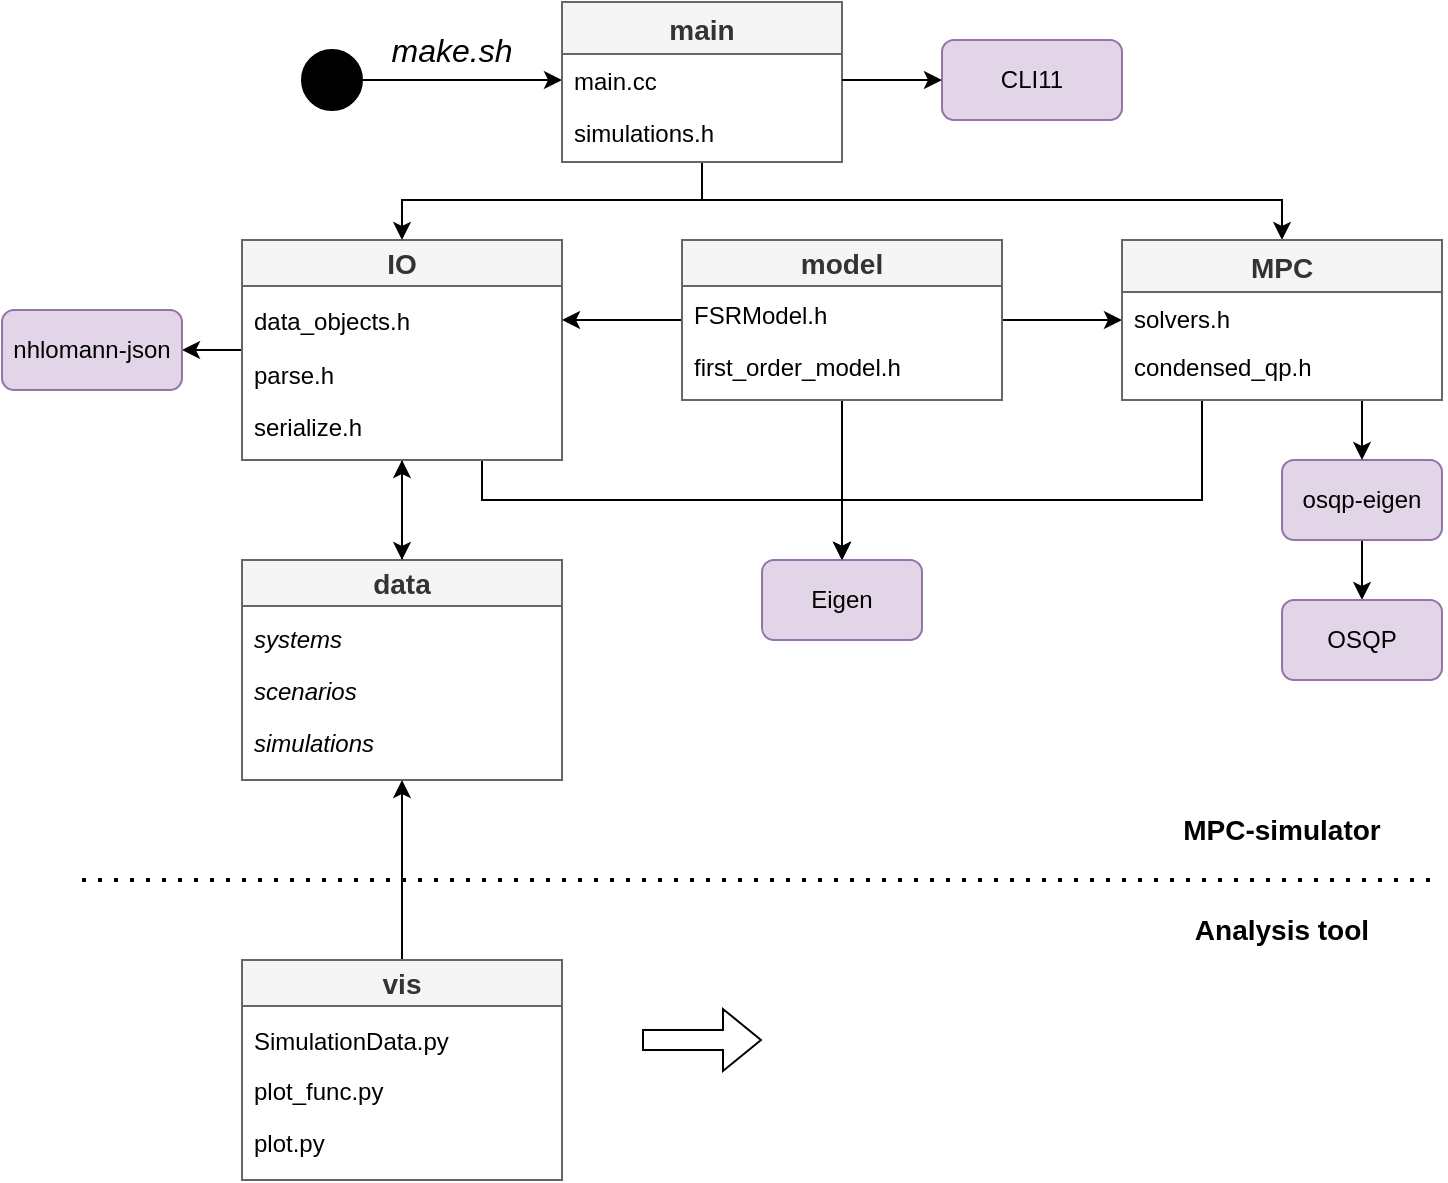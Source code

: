 <mxfile version="21.3.4" type="github">
  <diagram id="A-3z6pfksdwcIngbcSIF" name="Page-1">
    <mxGraphModel dx="1360" dy="915" grid="1" gridSize="10" guides="1" tooltips="1" connect="1" arrows="1" fold="1" page="1" pageScale="1" pageWidth="827" pageHeight="1169" math="0" shadow="0">
      <root>
        <mxCell id="0" />
        <mxCell id="1" parent="0" />
        <mxCell id="h4jTyCjpcjY-aRovbTd--44" style="edgeStyle=orthogonalEdgeStyle;rounded=0;orthogonalLoop=1;jettySize=auto;html=1;exitX=0.5;exitY=0;exitDx=0;exitDy=0;entryX=0.5;entryY=1;entryDx=0;entryDy=0;fontSize=16;" parent="1" source="h4jTyCjpcjY-aRovbTd--1" target="h4jTyCjpcjY-aRovbTd--3" edge="1">
          <mxGeometry relative="1" as="geometry" />
        </mxCell>
        <mxCell id="h4jTyCjpcjY-aRovbTd--1" value="&lt;font style=&quot;font-size: 14px;&quot;&gt;data&lt;/font&gt;" style="swimlane;whiteSpace=wrap;html=1;fillColor=#f5f5f5;fontColor=#333333;strokeColor=#666666;" parent="1" vertex="1">
          <mxGeometry x="160" y="320" width="160" height="110" as="geometry" />
        </mxCell>
        <mxCell id="h4jTyCjpcjY-aRovbTd--78" value="systems" style="text;strokeColor=none;fillColor=none;align=left;verticalAlign=top;spacingLeft=4;spacingRight=4;overflow=hidden;rotatable=0;points=[[0,0.5],[1,0.5]];portConstraint=eastwest;fontSize=12;fontStyle=2" parent="h4jTyCjpcjY-aRovbTd--1" vertex="1">
          <mxGeometry y="26" width="160" height="26" as="geometry" />
        </mxCell>
        <mxCell id="h4jTyCjpcjY-aRovbTd--79" value="scenarios" style="text;strokeColor=none;fillColor=none;align=left;verticalAlign=top;spacingLeft=4;spacingRight=4;overflow=hidden;rotatable=0;points=[[0,0.5],[1,0.5]];portConstraint=eastwest;fontSize=12;fontStyle=2" parent="h4jTyCjpcjY-aRovbTd--1" vertex="1">
          <mxGeometry y="52" width="160" height="26" as="geometry" />
        </mxCell>
        <mxCell id="h4jTyCjpcjY-aRovbTd--80" value="simulations" style="text;strokeColor=none;fillColor=none;align=left;verticalAlign=top;spacingLeft=4;spacingRight=4;overflow=hidden;rotatable=0;points=[[0,0.5],[1,0.5]];portConstraint=eastwest;fontSize=12;fontStyle=2" parent="h4jTyCjpcjY-aRovbTd--1" vertex="1">
          <mxGeometry y="78" width="160" height="26" as="geometry" />
        </mxCell>
        <mxCell id="h4jTyCjpcjY-aRovbTd--28" style="edgeStyle=orthogonalEdgeStyle;rounded=0;orthogonalLoop=1;jettySize=auto;html=1;exitX=0.5;exitY=1;exitDx=0;exitDy=0;entryX=0.5;entryY=0;entryDx=0;entryDy=0;fontSize=16;" parent="1" source="h4jTyCjpcjY-aRovbTd--3" target="h4jTyCjpcjY-aRovbTd--1" edge="1">
          <mxGeometry relative="1" as="geometry" />
        </mxCell>
        <mxCell id="h4jTyCjpcjY-aRovbTd--34" style="edgeStyle=orthogonalEdgeStyle;rounded=0;orthogonalLoop=1;jettySize=auto;html=1;exitX=0;exitY=0.5;exitDx=0;exitDy=0;entryX=1;entryY=0.5;entryDx=0;entryDy=0;fontSize=16;" parent="1" source="h4jTyCjpcjY-aRovbTd--3" target="h4jTyCjpcjY-aRovbTd--7" edge="1">
          <mxGeometry relative="1" as="geometry" />
        </mxCell>
        <mxCell id="KQM3if-_3TN-MtTE4v_3-2" style="edgeStyle=orthogonalEdgeStyle;rounded=0;orthogonalLoop=1;jettySize=auto;html=1;exitX=0.75;exitY=1;exitDx=0;exitDy=0;entryX=0.5;entryY=0;entryDx=0;entryDy=0;" edge="1" parent="1" source="h4jTyCjpcjY-aRovbTd--3" target="h4jTyCjpcjY-aRovbTd--14">
          <mxGeometry relative="1" as="geometry">
            <Array as="points">
              <mxPoint x="280" y="290" />
              <mxPoint x="460" y="290" />
            </Array>
          </mxGeometry>
        </mxCell>
        <mxCell id="h4jTyCjpcjY-aRovbTd--3" value="&lt;font style=&quot;font-size: 14px;&quot;&gt;IO&lt;/font&gt;" style="swimlane;whiteSpace=wrap;html=1;fillColor=#f5f5f5;fontColor=#333333;strokeColor=#666666;" parent="1" vertex="1">
          <mxGeometry x="160" y="160" width="160" height="110" as="geometry">
            <mxRectangle x="160" y="240" width="50" height="30" as="alternateBounds" />
          </mxGeometry>
        </mxCell>
        <mxCell id="h4jTyCjpcjY-aRovbTd--73" value="data_objects.h" style="text;strokeColor=none;fillColor=none;align=left;verticalAlign=top;spacingLeft=4;spacingRight=4;overflow=hidden;rotatable=0;points=[[0,0.5],[1,0.5]];portConstraint=eastwest;fontSize=12;" parent="h4jTyCjpcjY-aRovbTd--3" vertex="1">
          <mxGeometry y="27" width="160" height="26" as="geometry" />
        </mxCell>
        <mxCell id="h4jTyCjpcjY-aRovbTd--75" value="parse.h&#xa;" style="text;strokeColor=none;fillColor=none;align=left;verticalAlign=top;spacingLeft=4;spacingRight=4;overflow=hidden;rotatable=0;points=[[0,0.5],[1,0.5]];portConstraint=eastwest;fontSize=12;" parent="h4jTyCjpcjY-aRovbTd--3" vertex="1">
          <mxGeometry y="54" width="140" height="26" as="geometry" />
        </mxCell>
        <mxCell id="h4jTyCjpcjY-aRovbTd--76" value="serialize.h" style="text;strokeColor=none;fillColor=none;align=left;verticalAlign=top;spacingLeft=4;spacingRight=4;overflow=hidden;rotatable=0;points=[[0,0.5],[1,0.5]];portConstraint=eastwest;fontSize=12;" parent="h4jTyCjpcjY-aRovbTd--3" vertex="1">
          <mxGeometry y="80" width="160" height="26" as="geometry" />
        </mxCell>
        <mxCell id="h4jTyCjpcjY-aRovbTd--43" style="edgeStyle=orthogonalEdgeStyle;rounded=0;orthogonalLoop=1;jettySize=auto;html=1;exitX=0.5;exitY=0;exitDx=0;exitDy=0;entryX=0.5;entryY=1;entryDx=0;entryDy=0;fontSize=16;" parent="1" source="h4jTyCjpcjY-aRovbTd--4" target="h4jTyCjpcjY-aRovbTd--1" edge="1">
          <mxGeometry relative="1" as="geometry" />
        </mxCell>
        <mxCell id="h4jTyCjpcjY-aRovbTd--4" value="&lt;font style=&quot;font-size: 14px;&quot;&gt;vis&lt;/font&gt;" style="swimlane;whiteSpace=wrap;html=1;fillColor=#f5f5f5;fontColor=#333333;strokeColor=#666666;" parent="1" vertex="1">
          <mxGeometry x="160" y="520" width="160" height="110" as="geometry" />
        </mxCell>
        <mxCell id="h4jTyCjpcjY-aRovbTd--82" value="SimulationData.py" style="text;strokeColor=none;fillColor=none;align=left;verticalAlign=top;spacingLeft=4;spacingRight=4;overflow=hidden;rotatable=0;points=[[0,0.5],[1,0.5]];portConstraint=eastwest;fontSize=12;" parent="h4jTyCjpcjY-aRovbTd--4" vertex="1">
          <mxGeometry y="27" width="160" height="26" as="geometry" />
        </mxCell>
        <mxCell id="h4jTyCjpcjY-aRovbTd--83" value="plot_func.py" style="text;strokeColor=none;fillColor=none;align=left;verticalAlign=top;spacingLeft=4;spacingRight=4;overflow=hidden;rotatable=0;points=[[0,0.5],[1,0.5]];portConstraint=eastwest;fontSize=12;" parent="h4jTyCjpcjY-aRovbTd--4" vertex="1">
          <mxGeometry y="52" width="160" height="26" as="geometry" />
        </mxCell>
        <mxCell id="KQM3if-_3TN-MtTE4v_3-12" value="plot.py" style="text;strokeColor=none;fillColor=none;align=left;verticalAlign=top;spacingLeft=4;spacingRight=4;overflow=hidden;rotatable=0;points=[[0,0.5],[1,0.5]];portConstraint=eastwest;fontSize=12;" vertex="1" parent="h4jTyCjpcjY-aRovbTd--4">
          <mxGeometry y="78" width="160" height="26" as="geometry" />
        </mxCell>
        <mxCell id="KQM3if-_3TN-MtTE4v_3-1" style="edgeStyle=orthogonalEdgeStyle;rounded=0;orthogonalLoop=1;jettySize=auto;html=1;exitX=0.5;exitY=1;exitDx=0;exitDy=0;entryX=0.5;entryY=0;entryDx=0;entryDy=0;" edge="1" parent="1" source="h4jTyCjpcjY-aRovbTd--6" target="h4jTyCjpcjY-aRovbTd--14">
          <mxGeometry relative="1" as="geometry" />
        </mxCell>
        <mxCell id="KQM3if-_3TN-MtTE4v_3-26" style="edgeStyle=orthogonalEdgeStyle;rounded=0;orthogonalLoop=1;jettySize=auto;html=1;exitX=1;exitY=0.5;exitDx=0;exitDy=0;" edge="1" parent="1" source="h4jTyCjpcjY-aRovbTd--6" target="h4jTyCjpcjY-aRovbTd--63">
          <mxGeometry relative="1" as="geometry" />
        </mxCell>
        <mxCell id="KQM3if-_3TN-MtTE4v_3-27" value="" style="edgeStyle=orthogonalEdgeStyle;rounded=0;orthogonalLoop=1;jettySize=auto;html=1;entryX=1;entryY=0.5;entryDx=0;entryDy=0;" edge="1" parent="1" source="h4jTyCjpcjY-aRovbTd--6" target="h4jTyCjpcjY-aRovbTd--73">
          <mxGeometry relative="1" as="geometry" />
        </mxCell>
        <mxCell id="h4jTyCjpcjY-aRovbTd--6" value="&lt;font style=&quot;font-size: 14px;&quot;&gt;model&lt;/font&gt;" style="swimlane;whiteSpace=wrap;html=1;fillColor=#f5f5f5;fontColor=#333333;strokeColor=#666666;" parent="1" vertex="1">
          <mxGeometry x="380" y="160" width="160" height="80" as="geometry" />
        </mxCell>
        <mxCell id="h4jTyCjpcjY-aRovbTd--69" value="FSRModel.h" style="text;strokeColor=none;fillColor=none;align=left;verticalAlign=top;spacingLeft=4;spacingRight=4;overflow=hidden;rotatable=0;points=[[0,0.5],[1,0.5]];portConstraint=eastwest;fontSize=12;" parent="h4jTyCjpcjY-aRovbTd--6" vertex="1">
          <mxGeometry y="24" width="160" height="26" as="geometry" />
        </mxCell>
        <mxCell id="h4jTyCjpcjY-aRovbTd--70" value="first_order_model.h" style="text;strokeColor=none;fillColor=none;align=left;verticalAlign=top;spacingLeft=4;spacingRight=4;overflow=hidden;rotatable=0;points=[[0,0.5],[1,0.5]];portConstraint=eastwest;fontSize=12;" parent="h4jTyCjpcjY-aRovbTd--6" vertex="1">
          <mxGeometry y="50" width="160" height="26" as="geometry" />
        </mxCell>
        <mxCell id="h4jTyCjpcjY-aRovbTd--7" value="nhlomann-json" style="rounded=1;whiteSpace=wrap;html=1;fillColor=#e1d5e7;strokeColor=#9673a6;" parent="1" vertex="1">
          <mxGeometry x="40" y="195" width="90" height="40" as="geometry" />
        </mxCell>
        <mxCell id="h4jTyCjpcjY-aRovbTd--38" style="edgeStyle=orthogonalEdgeStyle;rounded=0;orthogonalLoop=1;jettySize=auto;html=1;exitX=0.5;exitY=1;exitDx=0;exitDy=0;entryX=0.5;entryY=0;entryDx=0;entryDy=0;fontSize=16;" parent="1" source="h4jTyCjpcjY-aRovbTd--9" target="h4jTyCjpcjY-aRovbTd--11" edge="1">
          <mxGeometry relative="1" as="geometry" />
        </mxCell>
        <mxCell id="h4jTyCjpcjY-aRovbTd--9" value="osqp-eigen" style="rounded=1;whiteSpace=wrap;html=1;fillColor=#e1d5e7;strokeColor=#9673a6;" parent="1" vertex="1">
          <mxGeometry x="680" y="270" width="80" height="40" as="geometry" />
        </mxCell>
        <mxCell id="h4jTyCjpcjY-aRovbTd--11" value="OSQP" style="rounded=1;whiteSpace=wrap;html=1;fillColor=#e1d5e7;strokeColor=#9673a6;" parent="1" vertex="1">
          <mxGeometry x="680" y="340" width="80" height="40" as="geometry" />
        </mxCell>
        <mxCell id="h4jTyCjpcjY-aRovbTd--14" value="Eigen" style="rounded=1;whiteSpace=wrap;html=1;fillColor=#e1d5e7;strokeColor=#9673a6;" parent="1" vertex="1">
          <mxGeometry x="420" y="320" width="80" height="40" as="geometry" />
        </mxCell>
        <mxCell id="KQM3if-_3TN-MtTE4v_3-21" style="edgeStyle=orthogonalEdgeStyle;rounded=0;orthogonalLoop=1;jettySize=auto;html=1;exitX=1;exitY=0.5;exitDx=0;exitDy=0;entryX=0;entryY=0.5;entryDx=0;entryDy=0;" edge="1" parent="1" source="h4jTyCjpcjY-aRovbTd--17" target="KQM3if-_3TN-MtTE4v_3-13">
          <mxGeometry relative="1" as="geometry" />
        </mxCell>
        <mxCell id="h4jTyCjpcjY-aRovbTd--17" value="" style="ellipse;whiteSpace=wrap;html=1;aspect=fixed;fillColor=#000000;" parent="1" vertex="1">
          <mxGeometry x="190" y="65" width="30" height="30" as="geometry" />
        </mxCell>
        <mxCell id="h4jTyCjpcjY-aRovbTd--19" value="&lt;i&gt;&lt;font style=&quot;font-size: 16px;&quot;&gt;make.sh&lt;/font&gt;&lt;/i&gt;" style="text;html=1;strokeColor=none;fillColor=none;align=center;verticalAlign=middle;whiteSpace=wrap;rounded=0;" parent="1" vertex="1">
          <mxGeometry x="230" y="50" width="70" height="30" as="geometry" />
        </mxCell>
        <mxCell id="h4jTyCjpcjY-aRovbTd--20" value="CLI11" style="rounded=1;whiteSpace=wrap;html=1;fillColor=#e1d5e7;strokeColor=#9673a6;" parent="1" vertex="1">
          <mxGeometry x="510" y="60" width="90" height="40" as="geometry" />
        </mxCell>
        <mxCell id="KQM3if-_3TN-MtTE4v_3-19" style="edgeStyle=orthogonalEdgeStyle;rounded=0;orthogonalLoop=1;jettySize=auto;html=1;exitX=0.5;exitY=1;exitDx=0;exitDy=0;entryX=0.5;entryY=0;entryDx=0;entryDy=0;" edge="1" parent="1" source="h4jTyCjpcjY-aRovbTd--58" target="h4jTyCjpcjY-aRovbTd--3">
          <mxGeometry relative="1" as="geometry">
            <Array as="points">
              <mxPoint x="390" y="140" />
              <mxPoint x="240" y="140" />
            </Array>
          </mxGeometry>
        </mxCell>
        <mxCell id="KQM3if-_3TN-MtTE4v_3-20" style="edgeStyle=orthogonalEdgeStyle;rounded=0;orthogonalLoop=1;jettySize=auto;html=1;exitX=0.5;exitY=1;exitDx=0;exitDy=0;entryX=0.5;entryY=0;entryDx=0;entryDy=0;" edge="1" parent="1" source="h4jTyCjpcjY-aRovbTd--58" target="h4jTyCjpcjY-aRovbTd--63">
          <mxGeometry relative="1" as="geometry">
            <Array as="points">
              <mxPoint x="390" y="140" />
              <mxPoint x="680" y="140" />
            </Array>
          </mxGeometry>
        </mxCell>
        <mxCell id="h4jTyCjpcjY-aRovbTd--58" value="main" style="swimlane;fontStyle=1;childLayout=stackLayout;horizontal=1;startSize=26;fillColor=#f5f5f5;horizontalStack=0;resizeParent=1;resizeParentMax=0;resizeLast=0;collapsible=1;marginBottom=0;fontSize=14;fontColor=#333333;strokeColor=#666666;" parent="1" vertex="1">
          <mxGeometry x="320" y="41" width="140" height="80" as="geometry" />
        </mxCell>
        <mxCell id="KQM3if-_3TN-MtTE4v_3-13" value="main.cc" style="text;strokeColor=none;fillColor=none;align=left;verticalAlign=top;spacingLeft=4;spacingRight=4;overflow=hidden;rotatable=0;points=[[0,0.5],[1,0.5]];portConstraint=eastwest;fontSize=12;" vertex="1" parent="h4jTyCjpcjY-aRovbTd--58">
          <mxGeometry y="26" width="140" height="26" as="geometry" />
        </mxCell>
        <mxCell id="h4jTyCjpcjY-aRovbTd--81" value="simulations.h" style="text;strokeColor=none;fillColor=none;align=left;verticalAlign=top;spacingLeft=4;spacingRight=4;overflow=hidden;rotatable=0;points=[[0,0.5],[1,0.5]];portConstraint=eastwest;fontSize=12;" parent="h4jTyCjpcjY-aRovbTd--58" vertex="1">
          <mxGeometry y="52" width="140" height="28" as="geometry" />
        </mxCell>
        <mxCell id="KQM3if-_3TN-MtTE4v_3-9" style="edgeStyle=orthogonalEdgeStyle;rounded=0;orthogonalLoop=1;jettySize=auto;html=1;exitX=0.25;exitY=1;exitDx=0;exitDy=0;entryX=0.5;entryY=0;entryDx=0;entryDy=0;" edge="1" parent="1" source="h4jTyCjpcjY-aRovbTd--63" target="h4jTyCjpcjY-aRovbTd--14">
          <mxGeometry relative="1" as="geometry">
            <Array as="points">
              <mxPoint x="640" y="290" />
              <mxPoint x="460" y="290" />
            </Array>
          </mxGeometry>
        </mxCell>
        <mxCell id="KQM3if-_3TN-MtTE4v_3-10" style="edgeStyle=orthogonalEdgeStyle;rounded=0;orthogonalLoop=1;jettySize=auto;html=1;exitX=0.75;exitY=1;exitDx=0;exitDy=0;entryX=0.5;entryY=0;entryDx=0;entryDy=0;" edge="1" parent="1" source="h4jTyCjpcjY-aRovbTd--63" target="h4jTyCjpcjY-aRovbTd--9">
          <mxGeometry relative="1" as="geometry" />
        </mxCell>
        <mxCell id="h4jTyCjpcjY-aRovbTd--63" value="MPC" style="swimlane;fontStyle=1;childLayout=stackLayout;horizontal=1;startSize=26;fillColor=#f5f5f5;horizontalStack=0;resizeParent=1;resizeParentMax=0;resizeLast=0;collapsible=1;marginBottom=0;fontSize=14;fontColor=#333333;strokeColor=#666666;" parent="1" vertex="1">
          <mxGeometry x="600" y="160" width="160" height="80" as="geometry" />
        </mxCell>
        <mxCell id="h4jTyCjpcjY-aRovbTd--65" value="solvers.h" style="text;strokeColor=none;fillColor=none;align=left;verticalAlign=top;spacingLeft=4;spacingRight=4;overflow=hidden;rotatable=0;points=[[0,0.5],[1,0.5]];portConstraint=eastwest;fontSize=12;" parent="h4jTyCjpcjY-aRovbTd--63" vertex="1">
          <mxGeometry y="26" width="160" height="24" as="geometry" />
        </mxCell>
        <mxCell id="h4jTyCjpcjY-aRovbTd--117" value="condensed_qp.h" style="text;strokeColor=none;fillColor=none;align=left;verticalAlign=top;spacingLeft=4;spacingRight=4;overflow=hidden;rotatable=0;points=[[0,0.5],[1,0.5]];portConstraint=eastwest;fontSize=12;" parent="h4jTyCjpcjY-aRovbTd--63" vertex="1">
          <mxGeometry y="50" width="160" height="30" as="geometry" />
        </mxCell>
        <mxCell id="h4jTyCjpcjY-aRovbTd--84" value="" style="shape=flexArrow;endArrow=classic;html=1;rounded=0;fontSize=12;" parent="1" edge="1">
          <mxGeometry width="50" height="50" relative="1" as="geometry">
            <mxPoint x="360" y="560" as="sourcePoint" />
            <mxPoint x="420" y="560" as="targetPoint" />
          </mxGeometry>
        </mxCell>
        <mxCell id="h4jTyCjpcjY-aRovbTd--150" value="" style="endArrow=none;dashed=1;html=1;dashPattern=1 3;strokeWidth=2;rounded=0;fontSize=14;" parent="1" edge="1">
          <mxGeometry width="50" height="50" relative="1" as="geometry">
            <mxPoint x="80" y="480" as="sourcePoint" />
            <mxPoint x="760" y="480" as="targetPoint" />
          </mxGeometry>
        </mxCell>
        <mxCell id="KQM3if-_3TN-MtTE4v_3-28" value="&lt;b&gt;&lt;font style=&quot;font-size: 14px;&quot;&gt;MPC-simulator&lt;/font&gt;&lt;/b&gt;" style="text;html=1;strokeColor=none;fillColor=none;align=center;verticalAlign=middle;whiteSpace=wrap;rounded=0;" vertex="1" parent="1">
          <mxGeometry x="600" y="440" width="160" height="30" as="geometry" />
        </mxCell>
        <mxCell id="KQM3if-_3TN-MtTE4v_3-29" value="&lt;font style=&quot;font-size: 14px;&quot;&gt;&lt;b&gt;Analysis tool&lt;br&gt;&lt;/b&gt;&lt;/font&gt;" style="text;html=1;strokeColor=none;fillColor=none;align=center;verticalAlign=middle;whiteSpace=wrap;rounded=0;" vertex="1" parent="1">
          <mxGeometry x="600" y="490" width="160" height="30" as="geometry" />
        </mxCell>
        <mxCell id="KQM3if-_3TN-MtTE4v_3-30" style="edgeStyle=orthogonalEdgeStyle;rounded=0;orthogonalLoop=1;jettySize=auto;html=1;exitX=1;exitY=0.5;exitDx=0;exitDy=0;entryX=0;entryY=0.5;entryDx=0;entryDy=0;" edge="1" parent="1" source="KQM3if-_3TN-MtTE4v_3-13" target="h4jTyCjpcjY-aRovbTd--20">
          <mxGeometry relative="1" as="geometry" />
        </mxCell>
      </root>
    </mxGraphModel>
  </diagram>
</mxfile>
